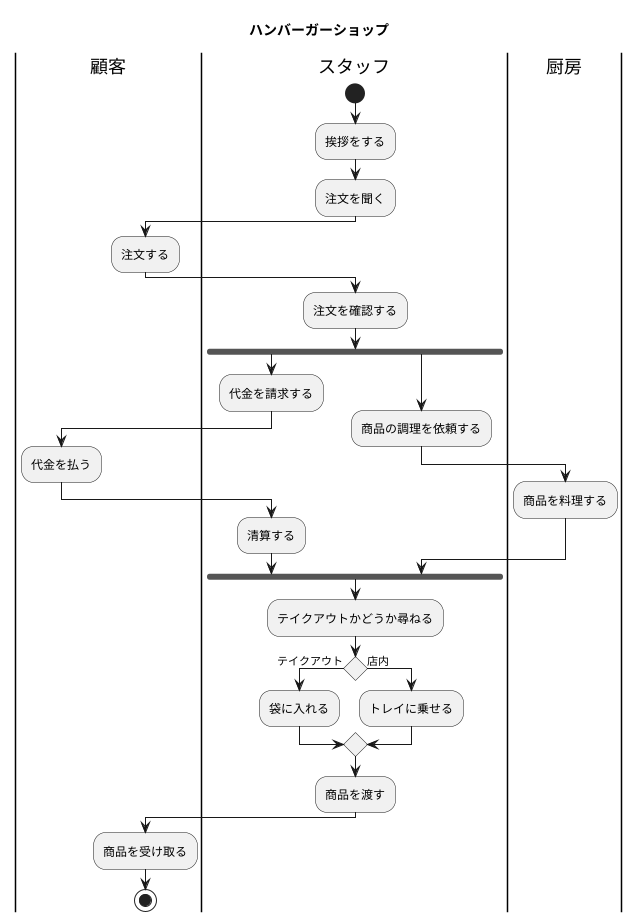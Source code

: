 @startuml 演習7-4-2_AC_ハンバーガーショップ

    title ハンバーガーショップ
    |顧客|
    |スタッフ|
    start
    :挨拶をする;
    :注文を聞く;
    |顧客|
    :注文する;
    |スタッフ|
    :注文を確認する;
    fork
    :代金を請求する;
    |顧客|
    :代金を払う;
    |スタッフ|
    :清算する;
    fork again
    :商品の調理を依頼する;
    |厨房|
    :商品を料理する;
    |スタッフ|
    end fork
    :テイクアウトかどうか尋ねる;
    if () then (テイクアウト)
    :袋に入れる;
    else (店内)
    :トレイに乗せる;
    endif
    :商品を渡す;
    |顧客|
    :商品を受け取る;

    stop
@enduml